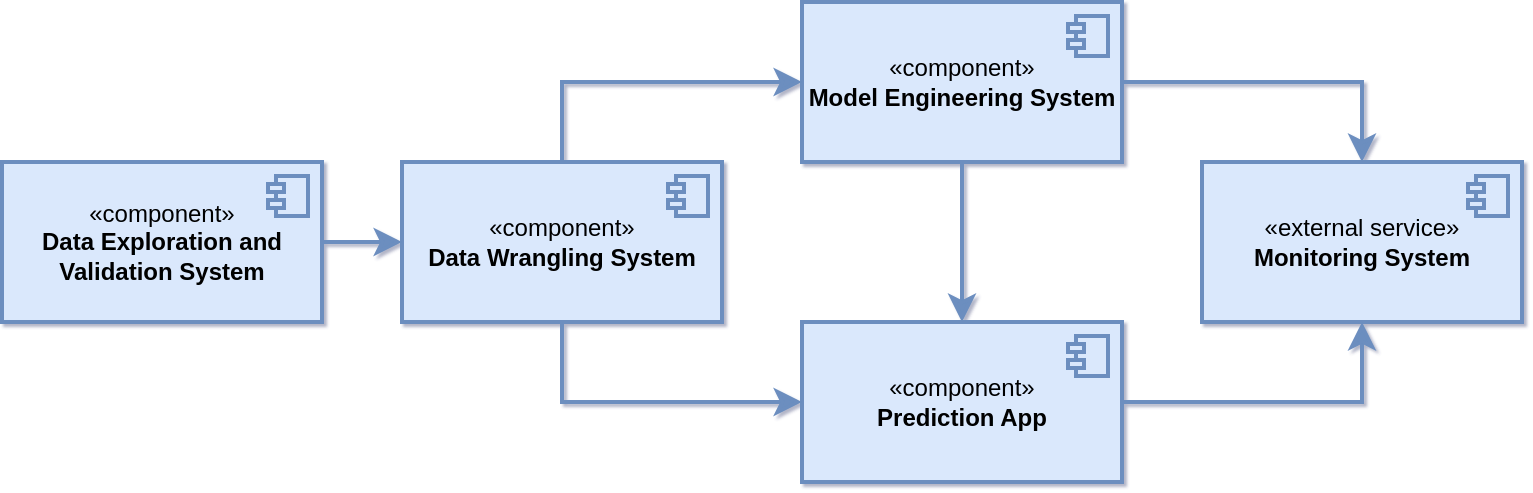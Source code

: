<mxfile version="26.0.8">
  <diagram name="Pagina-1" id="UhaLNVOnQWITuhbKvTbJ">
    <mxGraphModel grid="1" page="1" gridSize="10" guides="1" tooltips="1" connect="1" arrows="1" fold="1" pageScale="1" pageWidth="1169" pageHeight="827" math="0" shadow="1">
      <root>
        <mxCell id="0" />
        <mxCell id="1" parent="0" />
        <mxCell id="pryMNtuO-mcC40fB5_oq-5" value="«component»&lt;br&gt;&lt;b&gt;Prediction App&lt;/b&gt;" style="html=1;dropTarget=0;whiteSpace=wrap;fillColor=#dae8fc;strokeColor=#6c8ebf;strokeWidth=2;" vertex="1" parent="1">
          <mxGeometry x="-4130" y="420" width="160" height="80" as="geometry" />
        </mxCell>
        <mxCell id="pryMNtuO-mcC40fB5_oq-6" value="" style="shape=module;jettyWidth=8;jettyHeight=4;fillColor=#dae8fc;strokeColor=#6c8ebf;strokeWidth=2;" vertex="1" parent="pryMNtuO-mcC40fB5_oq-5">
          <mxGeometry x="1" width="20" height="20" relative="1" as="geometry">
            <mxPoint x="-27" y="7" as="offset" />
          </mxGeometry>
        </mxCell>
        <mxCell id="pryMNtuO-mcC40fB5_oq-9" value="«component»&lt;br&gt;&lt;b&gt;Data Wrangling System&lt;/b&gt;" style="html=1;dropTarget=0;whiteSpace=wrap;fillColor=#dae8fc;strokeColor=#6c8ebf;strokeWidth=2;" vertex="1" parent="1">
          <mxGeometry x="-4330" y="340" width="160" height="80" as="geometry" />
        </mxCell>
        <mxCell id="pryMNtuO-mcC40fB5_oq-10" value="" style="shape=module;jettyWidth=8;jettyHeight=4;fillColor=#dae8fc;strokeColor=#6c8ebf;strokeWidth=2;" vertex="1" parent="pryMNtuO-mcC40fB5_oq-9">
          <mxGeometry x="1" width="20" height="20" relative="1" as="geometry">
            <mxPoint x="-27" y="7" as="offset" />
          </mxGeometry>
        </mxCell>
        <mxCell id="A7E7GnkdUE6ADux6BkU7-8" style="edgeStyle=none;curved=1;rounded=0;orthogonalLoop=1;jettySize=auto;html=1;exitX=1;exitY=0.5;exitDx=0;exitDy=0;entryX=0;entryY=0.5;entryDx=0;entryDy=0;fontSize=12;startSize=8;endSize=8;fillColor=#dae8fc;strokeColor=#6c8ebf;strokeWidth=2;" edge="1" parent="1" source="pryMNtuO-mcC40fB5_oq-11" target="pryMNtuO-mcC40fB5_oq-9">
          <mxGeometry relative="1" as="geometry" />
        </mxCell>
        <mxCell id="pryMNtuO-mcC40fB5_oq-11" value="&lt;div&gt;«component»&lt;br&gt;&lt;/div&gt;&lt;b&gt;Data Exploration and Validation System&lt;/b&gt;" style="html=1;dropTarget=0;whiteSpace=wrap;fillColor=#dae8fc;strokeColor=#6c8ebf;strokeWidth=2;" vertex="1" parent="1">
          <mxGeometry x="-4530" y="340" width="160" height="80" as="geometry" />
        </mxCell>
        <mxCell id="pryMNtuO-mcC40fB5_oq-12" value="" style="shape=module;jettyWidth=8;jettyHeight=4;fillColor=#dae8fc;strokeColor=#6c8ebf;strokeWidth=2;" vertex="1" parent="pryMNtuO-mcC40fB5_oq-11">
          <mxGeometry x="1" width="20" height="20" relative="1" as="geometry">
            <mxPoint x="-27" y="7" as="offset" />
          </mxGeometry>
        </mxCell>
        <mxCell id="A7E7GnkdUE6ADux6BkU7-18" style="edgeStyle=none;curved=1;rounded=0;orthogonalLoop=1;jettySize=auto;html=1;exitX=0.5;exitY=1;exitDx=0;exitDy=0;entryX=0.5;entryY=0;entryDx=0;entryDy=0;fontSize=12;startSize=8;endSize=8;fillColor=#dae8fc;strokeColor=#6c8ebf;strokeWidth=2;" edge="1" parent="1" source="pryMNtuO-mcC40fB5_oq-13" target="pryMNtuO-mcC40fB5_oq-5">
          <mxGeometry relative="1" as="geometry" />
        </mxCell>
        <mxCell id="pryMNtuO-mcC40fB5_oq-13" value="&lt;div&gt;«component»&lt;br&gt;&lt;/div&gt;&lt;b&gt;Model Engineering System&lt;/b&gt;" style="html=1;dropTarget=0;whiteSpace=wrap;fillColor=#dae8fc;strokeColor=#6c8ebf;strokeWidth=2;" vertex="1" parent="1">
          <mxGeometry x="-4130" y="260" width="160" height="80" as="geometry" />
        </mxCell>
        <mxCell id="pryMNtuO-mcC40fB5_oq-14" value="" style="shape=module;jettyWidth=8;jettyHeight=4;fillColor=#dae8fc;strokeColor=#6c8ebf;strokeWidth=2;" vertex="1" parent="pryMNtuO-mcC40fB5_oq-13">
          <mxGeometry x="1" width="20" height="20" relative="1" as="geometry">
            <mxPoint x="-27" y="7" as="offset" />
          </mxGeometry>
        </mxCell>
        <mxCell id="A7E7GnkdUE6ADux6BkU7-1" value="«external service»&lt;br&gt;&lt;b&gt;Monitoring System&lt;/b&gt;" style="html=1;dropTarget=0;whiteSpace=wrap;fillColor=#dae8fc;strokeColor=#6c8ebf;strokeWidth=2;" vertex="1" parent="1">
          <mxGeometry x="-3930" y="340" width="160" height="80" as="geometry" />
        </mxCell>
        <mxCell id="A7E7GnkdUE6ADux6BkU7-2" value="" style="shape=module;jettyWidth=8;jettyHeight=4;fillColor=#dae8fc;strokeColor=#6c8ebf;strokeWidth=2;" vertex="1" parent="A7E7GnkdUE6ADux6BkU7-1">
          <mxGeometry x="1" width="20" height="20" relative="1" as="geometry">
            <mxPoint x="-27" y="7" as="offset" />
          </mxGeometry>
        </mxCell>
        <mxCell id="A7E7GnkdUE6ADux6BkU7-21" value="" style="edgeStyle=segmentEdgeStyle;endArrow=classic;html=1;curved=0;rounded=0;endSize=8;startSize=8;sourcePerimeterSpacing=0;targetPerimeterSpacing=0;fontSize=12;fillColor=#dae8fc;strokeColor=#6c8ebf;strokeWidth=2;" edge="1" parent="1">
          <mxGeometry width="140" relative="1" as="geometry">
            <mxPoint x="-4250" y="420" as="sourcePoint" />
            <mxPoint x="-4130" y="460" as="targetPoint" />
            <Array as="points">
              <mxPoint x="-4250" y="460" />
            </Array>
          </mxGeometry>
        </mxCell>
        <mxCell id="A7E7GnkdUE6ADux6BkU7-22" value="" style="edgeStyle=segmentEdgeStyle;endArrow=classic;html=1;curved=0;rounded=0;endSize=8;startSize=8;sourcePerimeterSpacing=0;targetPerimeterSpacing=0;fontSize=12;exitX=0.5;exitY=0;exitDx=0;exitDy=0;fillColor=#dae8fc;strokeColor=#6c8ebf;strokeWidth=2;" edge="1" parent="1" source="pryMNtuO-mcC40fB5_oq-9">
          <mxGeometry width="140" relative="1" as="geometry">
            <mxPoint x="-4250" y="260" as="sourcePoint" />
            <mxPoint x="-4130" y="300" as="targetPoint" />
            <Array as="points">
              <mxPoint x="-4250" y="300" />
            </Array>
          </mxGeometry>
        </mxCell>
        <mxCell id="A7E7GnkdUE6ADux6BkU7-23" value="" style="edgeStyle=segmentEdgeStyle;endArrow=classic;html=1;curved=0;rounded=0;endSize=8;startSize=8;sourcePerimeterSpacing=0;targetPerimeterSpacing=0;fontSize=12;exitX=1;exitY=0.5;exitDx=0;exitDy=0;fillColor=#dae8fc;strokeColor=#6c8ebf;strokeWidth=2;" edge="1" parent="1" source="pryMNtuO-mcC40fB5_oq-5">
          <mxGeometry width="140" relative="1" as="geometry">
            <mxPoint x="-3970" y="380" as="sourcePoint" />
            <mxPoint x="-3850" y="420" as="targetPoint" />
            <Array as="points">
              <mxPoint x="-3850" y="460" />
            </Array>
          </mxGeometry>
        </mxCell>
        <mxCell id="A7E7GnkdUE6ADux6BkU7-24" value="" style="edgeStyle=segmentEdgeStyle;endArrow=classic;html=1;curved=0;rounded=0;endSize=8;startSize=8;sourcePerimeterSpacing=0;targetPerimeterSpacing=0;fontSize=12;fillColor=#dae8fc;strokeColor=#6c8ebf;strokeWidth=2;" edge="1" parent="1">
          <mxGeometry width="140" relative="1" as="geometry">
            <mxPoint x="-3970" y="300" as="sourcePoint" />
            <mxPoint x="-3850" y="340" as="targetPoint" />
            <Array as="points">
              <mxPoint x="-3850" y="300" />
            </Array>
          </mxGeometry>
        </mxCell>
      </root>
    </mxGraphModel>
  </diagram>
</mxfile>
